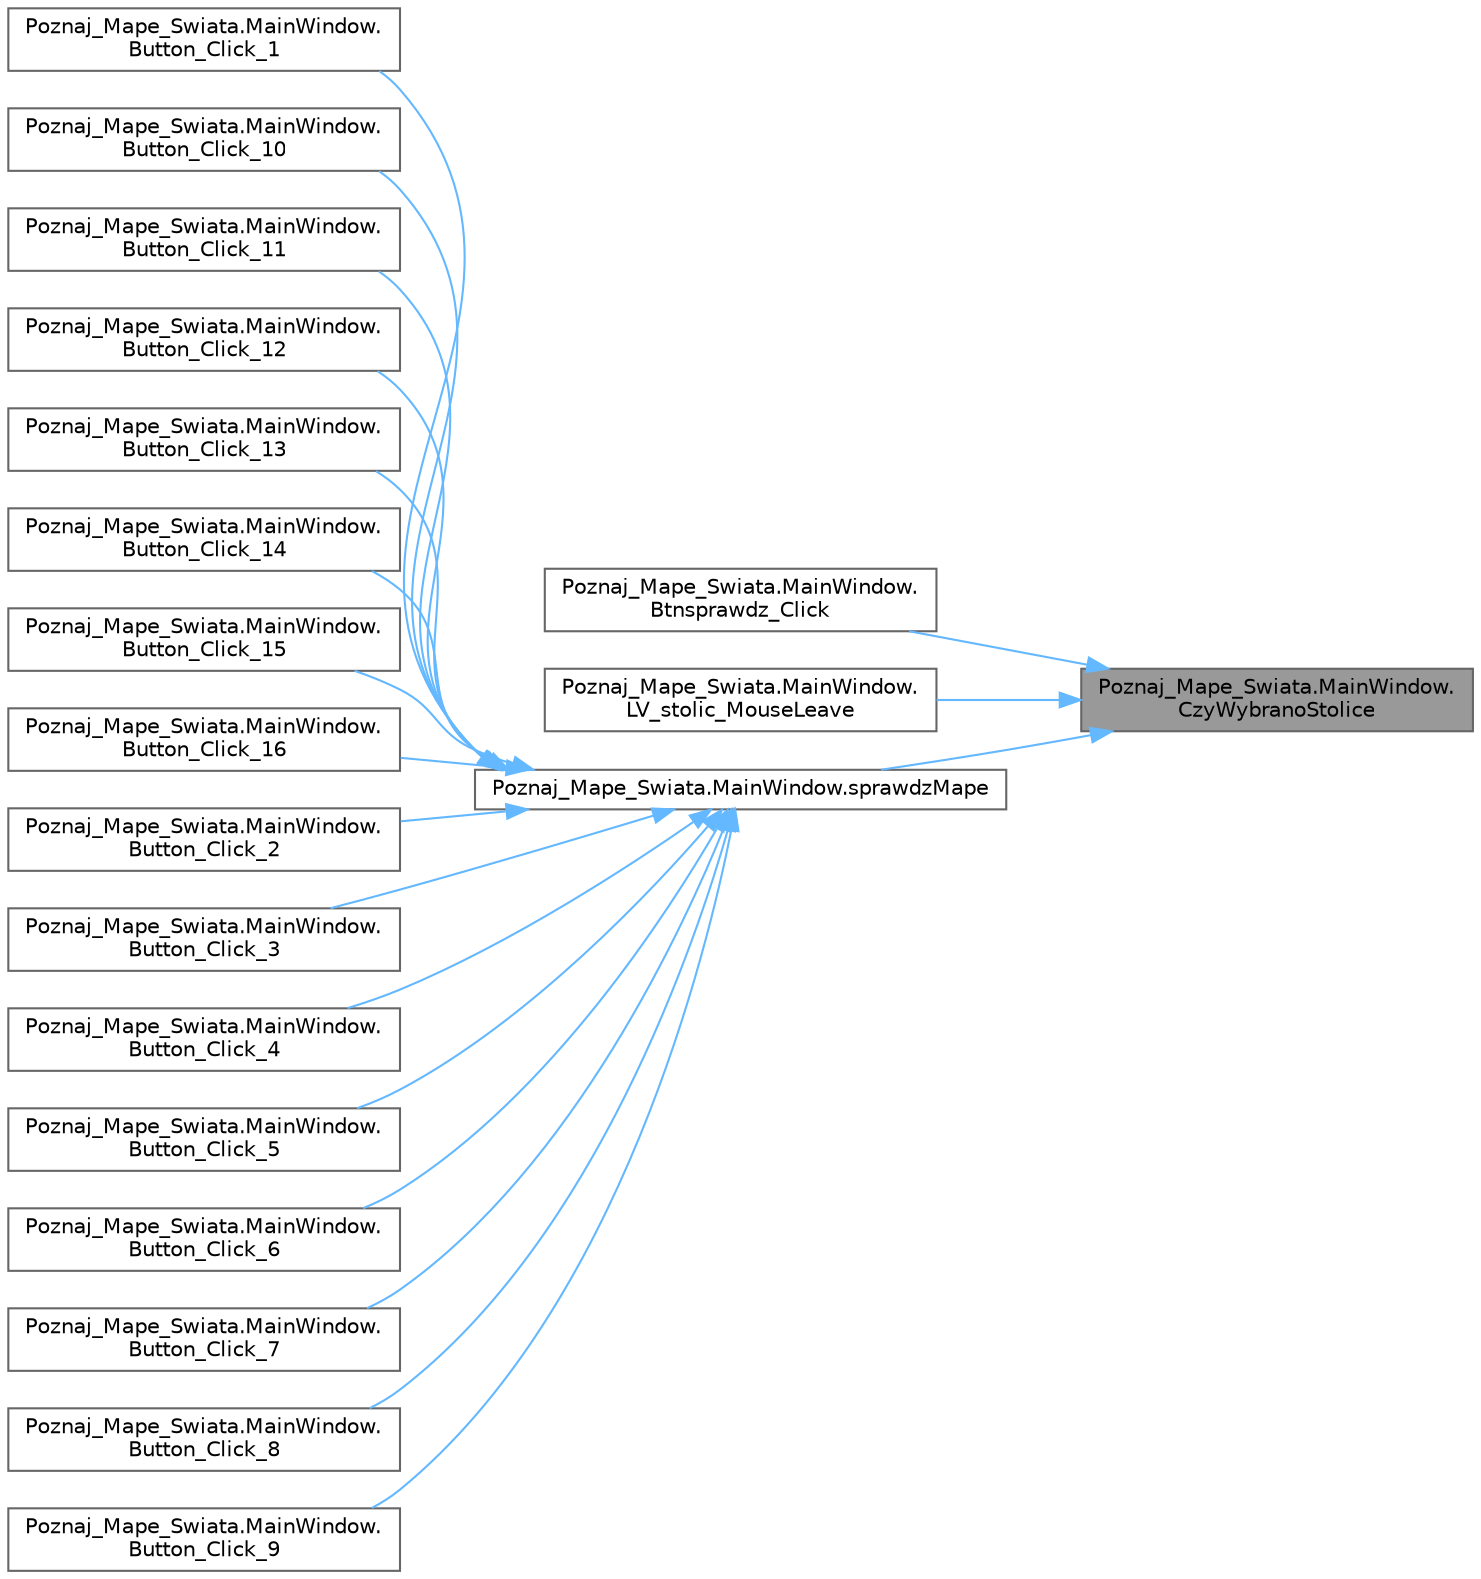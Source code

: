 digraph "Poznaj_Mape_Swiata.MainWindow.CzyWybranoStolice"
{
 // LATEX_PDF_SIZE
  bgcolor="transparent";
  edge [fontname=Helvetica,fontsize=10,labelfontname=Helvetica,labelfontsize=10];
  node [fontname=Helvetica,fontsize=10,shape=box,height=0.2,width=0.4];
  rankdir="RL";
  Node1 [label="Poznaj_Mape_Swiata.MainWindow.\lCzyWybranoStolice",height=0.2,width=0.4,color="gray40", fillcolor="grey60", style="filled", fontcolor="black",tooltip="Metoda sprawdzająca, która stolica została wybrana do odgadnięcia"];
  Node1 -> Node2 [dir="back",color="steelblue1",style="solid"];
  Node2 [label="Poznaj_Mape_Swiata.MainWindow.\lBtnsprawdz_Click",height=0.2,width=0.4,color="grey40", fillcolor="white", style="filled",URL="$class_poznaj___mape___swiata_1_1_main_window.html#aa337bd787b16f465ac52756cd65804cb",tooltip="Metoda odpowiedzialna za sprawdzenie czy wybrana stolica pasuje do wpisanego wojewodztwa"];
  Node1 -> Node3 [dir="back",color="steelblue1",style="solid"];
  Node3 [label="Poznaj_Mape_Swiata.MainWindow.\lLV_stolic_MouseLeave",height=0.2,width=0.4,color="grey40", fillcolor="white", style="filled",URL="$class_poznaj___mape___swiata_1_1_main_window.html#a744b4d3fb998a5ee26e7e1606ac690fa",tooltip="Metoda odpowiedzialna za odczytanie z wylosowanej listy wybranego przez uzytkownika wojewodztwa"];
  Node1 -> Node4 [dir="back",color="steelblue1",style="solid"];
  Node4 [label="Poznaj_Mape_Swiata.MainWindow.sprawdzMape",height=0.2,width=0.4,color="grey40", fillcolor="white", style="filled",URL="$class_poznaj___mape___swiata_1_1_main_window.html#a564d5afa1aa101382cd33bb9dee921e8",tooltip="Metoda odpowiedzialna za sprawdzenie poprawnosci zaznaczenia wojewodztwa na mapie"];
  Node4 -> Node5 [dir="back",color="steelblue1",style="solid"];
  Node5 [label="Poznaj_Mape_Swiata.MainWindow.\lButton_Click_1",height=0.2,width=0.4,color="grey40", fillcolor="white", style="filled",URL="$class_poznaj___mape___swiata_1_1_main_window.html#a011213d6363437b9f434da396c95cdc0",tooltip="Klikniecie w dany obszar wojewodztwa"];
  Node4 -> Node6 [dir="back",color="steelblue1",style="solid"];
  Node6 [label="Poznaj_Mape_Swiata.MainWindow.\lButton_Click_10",height=0.2,width=0.4,color="grey40", fillcolor="white", style="filled",URL="$class_poznaj___mape___swiata_1_1_main_window.html#a3cbe1d5986f106481db365705b6bc430",tooltip="Klikniecie w dany obszar wojewodztwa"];
  Node4 -> Node7 [dir="back",color="steelblue1",style="solid"];
  Node7 [label="Poznaj_Mape_Swiata.MainWindow.\lButton_Click_11",height=0.2,width=0.4,color="grey40", fillcolor="white", style="filled",URL="$class_poznaj___mape___swiata_1_1_main_window.html#ab8fa5ea90d30577d92268cddc760e087",tooltip="Klikniecie w dany obszar wojewodztwa"];
  Node4 -> Node8 [dir="back",color="steelblue1",style="solid"];
  Node8 [label="Poznaj_Mape_Swiata.MainWindow.\lButton_Click_12",height=0.2,width=0.4,color="grey40", fillcolor="white", style="filled",URL="$class_poznaj___mape___swiata_1_1_main_window.html#a9d7f9632e65a47a19a94dd8ee0f32464",tooltip="Klikniecie w dany obszar wojewodztwa"];
  Node4 -> Node9 [dir="back",color="steelblue1",style="solid"];
  Node9 [label="Poznaj_Mape_Swiata.MainWindow.\lButton_Click_13",height=0.2,width=0.4,color="grey40", fillcolor="white", style="filled",URL="$class_poznaj___mape___swiata_1_1_main_window.html#a34dc7473a92f9b349500e1deb4ae4694",tooltip="Klikniecie w dany obszar wojewodztwa"];
  Node4 -> Node10 [dir="back",color="steelblue1",style="solid"];
  Node10 [label="Poznaj_Mape_Swiata.MainWindow.\lButton_Click_14",height=0.2,width=0.4,color="grey40", fillcolor="white", style="filled",URL="$class_poznaj___mape___swiata_1_1_main_window.html#a2b122e3600a8d2f8fcb5bb3b0c39fe80",tooltip="Klikniecie w dany obszar wojewodztwa"];
  Node4 -> Node11 [dir="back",color="steelblue1",style="solid"];
  Node11 [label="Poznaj_Mape_Swiata.MainWindow.\lButton_Click_15",height=0.2,width=0.4,color="grey40", fillcolor="white", style="filled",URL="$class_poznaj___mape___swiata_1_1_main_window.html#a68836b5bb19e0d036a109a48ff0f5395",tooltip="Klikniecie w dany obszar wojewodztwa"];
  Node4 -> Node12 [dir="back",color="steelblue1",style="solid"];
  Node12 [label="Poznaj_Mape_Swiata.MainWindow.\lButton_Click_16",height=0.2,width=0.4,color="grey40", fillcolor="white", style="filled",URL="$class_poznaj___mape___swiata_1_1_main_window.html#a9ab8e8dc87e926834acaad739347e21e",tooltip="Klikniecie w dany obszar wojewodztwa"];
  Node4 -> Node13 [dir="back",color="steelblue1",style="solid"];
  Node13 [label="Poznaj_Mape_Swiata.MainWindow.\lButton_Click_2",height=0.2,width=0.4,color="grey40", fillcolor="white", style="filled",URL="$class_poznaj___mape___swiata_1_1_main_window.html#a62faa1abac75c472aced5519e02f0daf",tooltip="Klikniecie w dany obszar wojewodztwa"];
  Node4 -> Node14 [dir="back",color="steelblue1",style="solid"];
  Node14 [label="Poznaj_Mape_Swiata.MainWindow.\lButton_Click_3",height=0.2,width=0.4,color="grey40", fillcolor="white", style="filled",URL="$class_poznaj___mape___swiata_1_1_main_window.html#aa659612ebc390ba5f5a9cd153d5ac65f",tooltip="Klikniecie w dany obszar wojewodztwa"];
  Node4 -> Node15 [dir="back",color="steelblue1",style="solid"];
  Node15 [label="Poznaj_Mape_Swiata.MainWindow.\lButton_Click_4",height=0.2,width=0.4,color="grey40", fillcolor="white", style="filled",URL="$class_poznaj___mape___swiata_1_1_main_window.html#a0b94eb8cff5cc22a9abab89d978cd03b",tooltip="Klikniecie w dany obszar wojewodztwa"];
  Node4 -> Node16 [dir="back",color="steelblue1",style="solid"];
  Node16 [label="Poznaj_Mape_Swiata.MainWindow.\lButton_Click_5",height=0.2,width=0.4,color="grey40", fillcolor="white", style="filled",URL="$class_poznaj___mape___swiata_1_1_main_window.html#ab54a884a187813904dd6d6e3c7d38df0",tooltip="Klikniecie w dany obszar wojewodztwa"];
  Node4 -> Node17 [dir="back",color="steelblue1",style="solid"];
  Node17 [label="Poznaj_Mape_Swiata.MainWindow.\lButton_Click_6",height=0.2,width=0.4,color="grey40", fillcolor="white", style="filled",URL="$class_poznaj___mape___swiata_1_1_main_window.html#a7a1b981b36f005a0c712f345aa176685",tooltip="Klikniecie w dany obszar wojewodztwa"];
  Node4 -> Node18 [dir="back",color="steelblue1",style="solid"];
  Node18 [label="Poznaj_Mape_Swiata.MainWindow.\lButton_Click_7",height=0.2,width=0.4,color="grey40", fillcolor="white", style="filled",URL="$class_poznaj___mape___swiata_1_1_main_window.html#ad868f877878780239e3523fc28c68165",tooltip="Klikniecie w dany obszar wojewodztwa"];
  Node4 -> Node19 [dir="back",color="steelblue1",style="solid"];
  Node19 [label="Poznaj_Mape_Swiata.MainWindow.\lButton_Click_8",height=0.2,width=0.4,color="grey40", fillcolor="white", style="filled",URL="$class_poznaj___mape___swiata_1_1_main_window.html#a929319928b54d83d9a9f25c5d31ade0f",tooltip="Klikniecie w dany obszar wojewodztwa"];
  Node4 -> Node20 [dir="back",color="steelblue1",style="solid"];
  Node20 [label="Poznaj_Mape_Swiata.MainWindow.\lButton_Click_9",height=0.2,width=0.4,color="grey40", fillcolor="white", style="filled",URL="$class_poznaj___mape___swiata_1_1_main_window.html#a8b3e6a4457db39e0b145bed6eb03da67",tooltip="Klikniecie w dany obszar wojewodztwa"];
}
